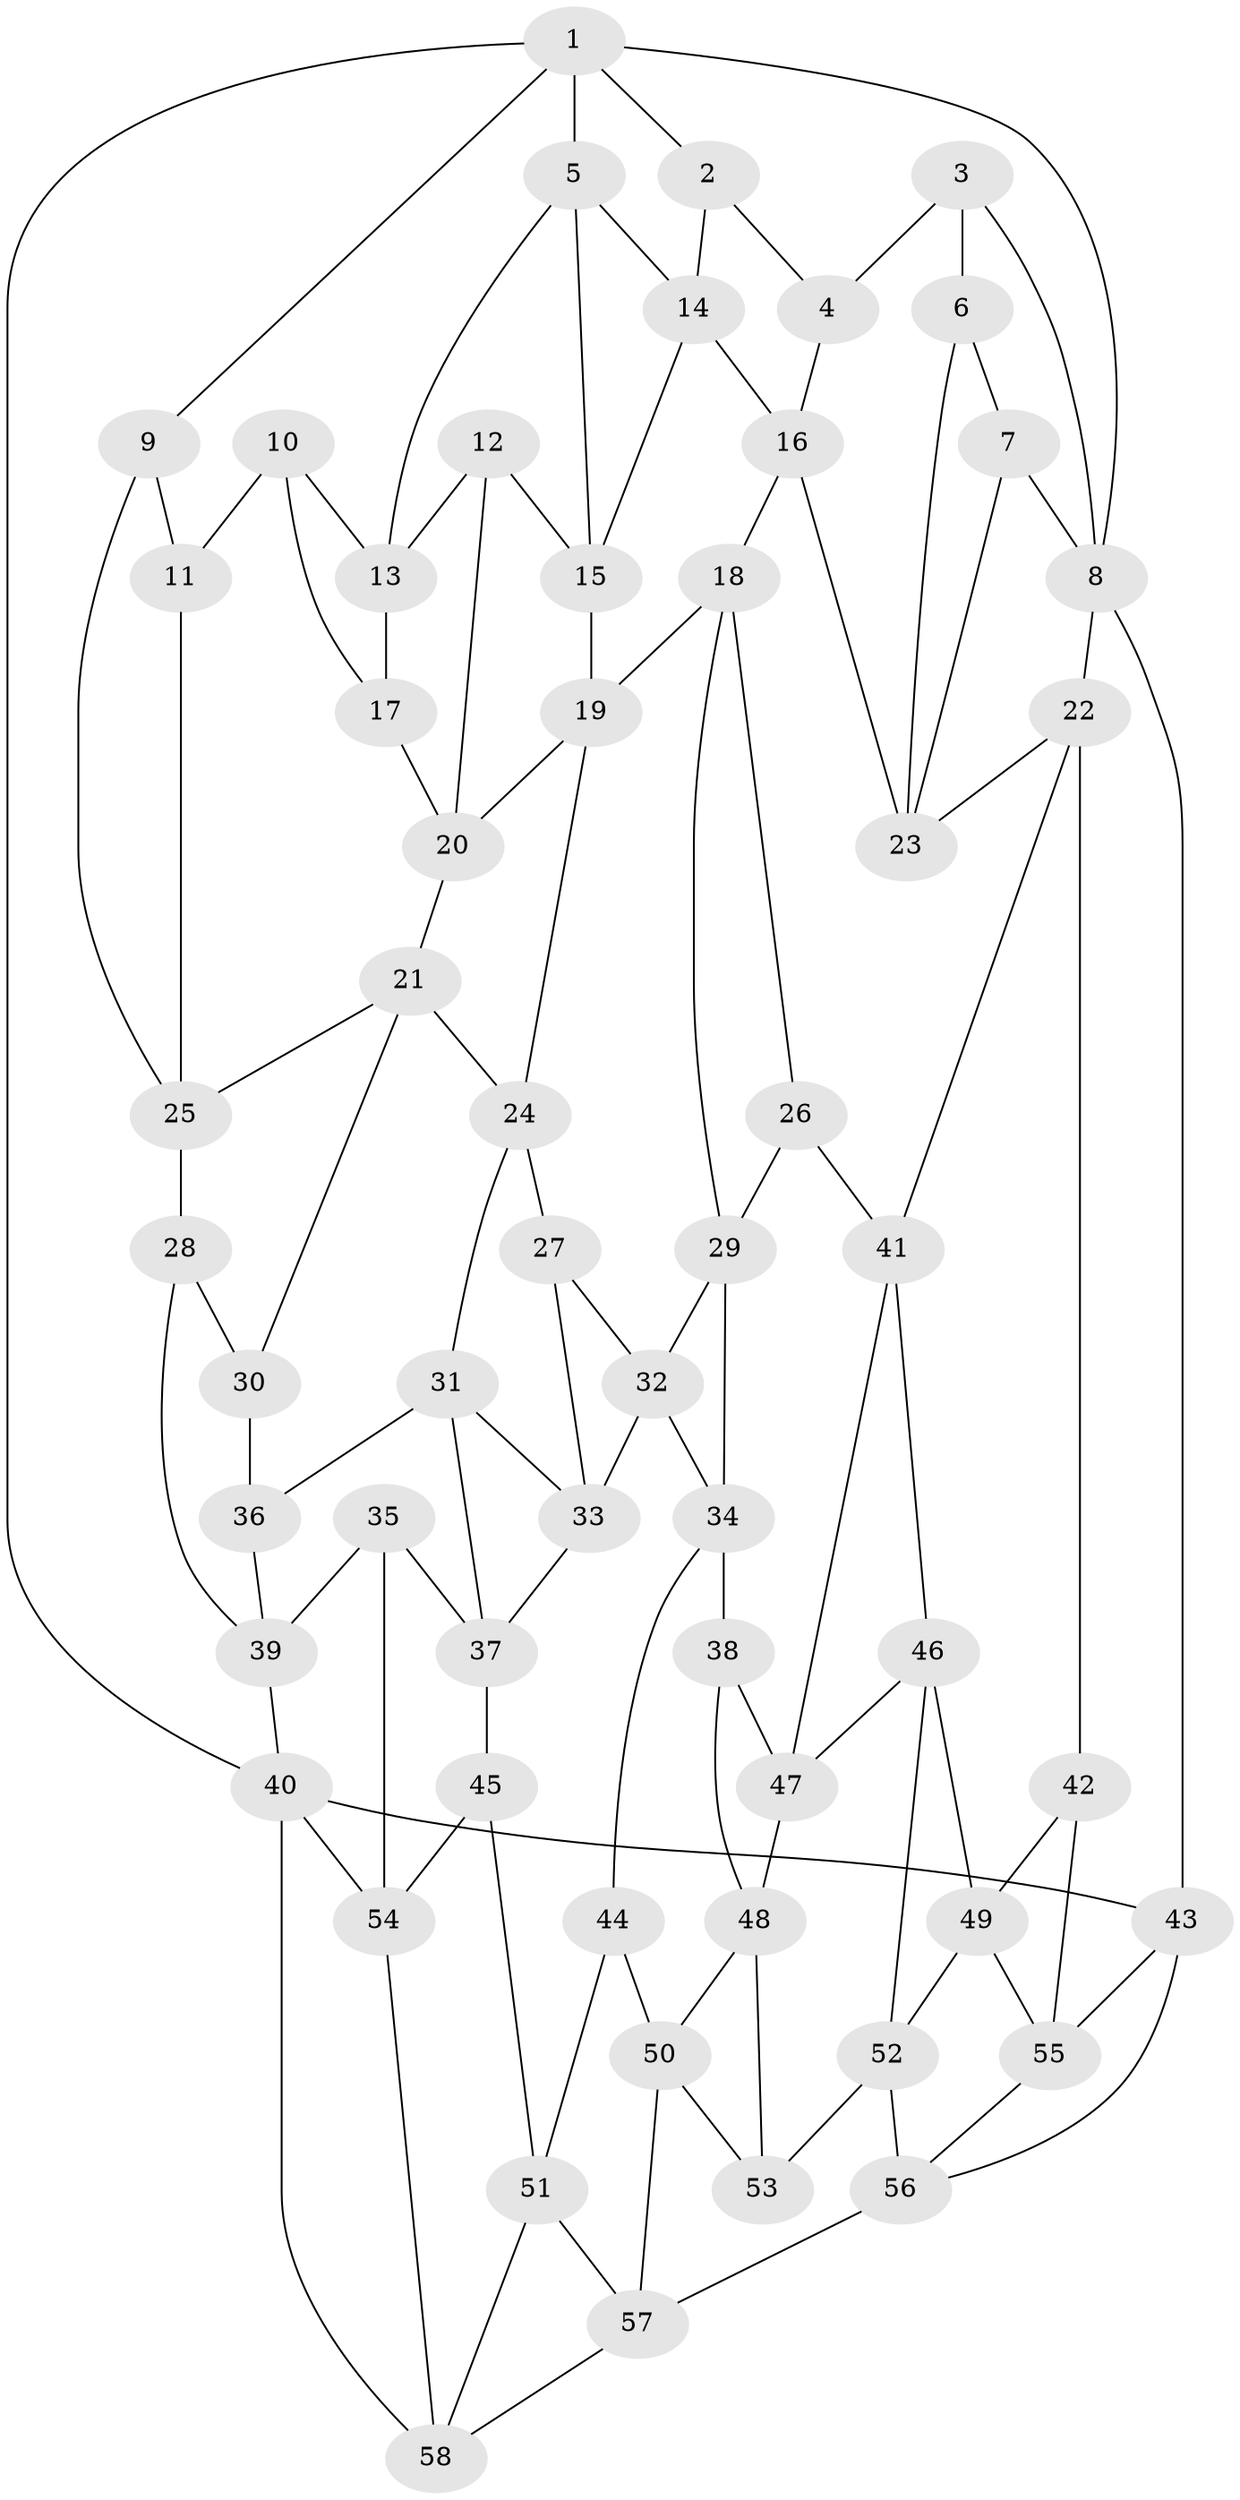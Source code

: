 // original degree distribution, {3: 0.034782608695652174, 4: 0.16521739130434782, 6: 0.17391304347826086, 5: 0.6260869565217392}
// Generated by graph-tools (version 1.1) at 2025/03/03/09/25 03:03:25]
// undirected, 58 vertices, 107 edges
graph export_dot {
graph [start="1"]
  node [color=gray90,style=filled];
  1;
  2;
  3;
  4;
  5;
  6;
  7;
  8;
  9;
  10;
  11;
  12;
  13;
  14;
  15;
  16;
  17;
  18;
  19;
  20;
  21;
  22;
  23;
  24;
  25;
  26;
  27;
  28;
  29;
  30;
  31;
  32;
  33;
  34;
  35;
  36;
  37;
  38;
  39;
  40;
  41;
  42;
  43;
  44;
  45;
  46;
  47;
  48;
  49;
  50;
  51;
  52;
  53;
  54;
  55;
  56;
  57;
  58;
  1 -- 2 [weight=1.0];
  1 -- 5 [weight=1.0];
  1 -- 8 [weight=1.0];
  1 -- 9 [weight=1.0];
  1 -- 40 [weight=1.0];
  2 -- 4 [weight=1.0];
  2 -- 14 [weight=1.0];
  3 -- 4 [weight=2.0];
  3 -- 6 [weight=2.0];
  3 -- 8 [weight=1.0];
  4 -- 16 [weight=1.0];
  5 -- 13 [weight=1.0];
  5 -- 14 [weight=1.0];
  5 -- 15 [weight=1.0];
  6 -- 7 [weight=1.0];
  6 -- 23 [weight=1.0];
  7 -- 8 [weight=2.0];
  7 -- 23 [weight=1.0];
  8 -- 22 [weight=1.0];
  8 -- 43 [weight=1.0];
  9 -- 11 [weight=1.0];
  9 -- 25 [weight=1.0];
  10 -- 11 [weight=1.0];
  10 -- 13 [weight=1.0];
  10 -- 17 [weight=1.0];
  11 -- 25 [weight=1.0];
  12 -- 13 [weight=1.0];
  12 -- 15 [weight=1.0];
  12 -- 20 [weight=1.0];
  13 -- 17 [weight=1.0];
  14 -- 15 [weight=1.0];
  14 -- 16 [weight=1.0];
  15 -- 19 [weight=1.0];
  16 -- 18 [weight=1.0];
  16 -- 23 [weight=1.0];
  17 -- 20 [weight=1.0];
  18 -- 19 [weight=1.0];
  18 -- 26 [weight=1.0];
  18 -- 29 [weight=1.0];
  19 -- 20 [weight=1.0];
  19 -- 24 [weight=1.0];
  20 -- 21 [weight=1.0];
  21 -- 24 [weight=1.0];
  21 -- 25 [weight=1.0];
  21 -- 30 [weight=1.0];
  22 -- 23 [weight=1.0];
  22 -- 41 [weight=1.0];
  22 -- 42 [weight=1.0];
  24 -- 27 [weight=1.0];
  24 -- 31 [weight=1.0];
  25 -- 28 [weight=1.0];
  26 -- 29 [weight=1.0];
  26 -- 41 [weight=1.0];
  27 -- 32 [weight=1.0];
  27 -- 33 [weight=1.0];
  28 -- 30 [weight=1.0];
  28 -- 39 [weight=1.0];
  29 -- 32 [weight=1.0];
  29 -- 34 [weight=1.0];
  30 -- 36 [weight=2.0];
  31 -- 33 [weight=1.0];
  31 -- 36 [weight=1.0];
  31 -- 37 [weight=1.0];
  32 -- 33 [weight=1.0];
  32 -- 34 [weight=1.0];
  33 -- 37 [weight=1.0];
  34 -- 38 [weight=1.0];
  34 -- 44 [weight=1.0];
  35 -- 37 [weight=1.0];
  35 -- 39 [weight=1.0];
  35 -- 54 [weight=1.0];
  36 -- 39 [weight=1.0];
  37 -- 45 [weight=1.0];
  38 -- 47 [weight=1.0];
  38 -- 48 [weight=1.0];
  39 -- 40 [weight=1.0];
  40 -- 43 [weight=1.0];
  40 -- 54 [weight=1.0];
  40 -- 58 [weight=1.0];
  41 -- 46 [weight=1.0];
  41 -- 47 [weight=1.0];
  42 -- 49 [weight=1.0];
  42 -- 55 [weight=1.0];
  43 -- 55 [weight=1.0];
  43 -- 56 [weight=1.0];
  44 -- 50 [weight=1.0];
  44 -- 51 [weight=1.0];
  45 -- 51 [weight=1.0];
  45 -- 54 [weight=1.0];
  46 -- 47 [weight=1.0];
  46 -- 49 [weight=1.0];
  46 -- 52 [weight=1.0];
  47 -- 48 [weight=1.0];
  48 -- 50 [weight=1.0];
  48 -- 53 [weight=1.0];
  49 -- 52 [weight=1.0];
  49 -- 55 [weight=1.0];
  50 -- 53 [weight=1.0];
  50 -- 57 [weight=1.0];
  51 -- 57 [weight=1.0];
  51 -- 58 [weight=1.0];
  52 -- 53 [weight=1.0];
  52 -- 56 [weight=1.0];
  54 -- 58 [weight=1.0];
  55 -- 56 [weight=1.0];
  56 -- 57 [weight=1.0];
  57 -- 58 [weight=1.0];
}
